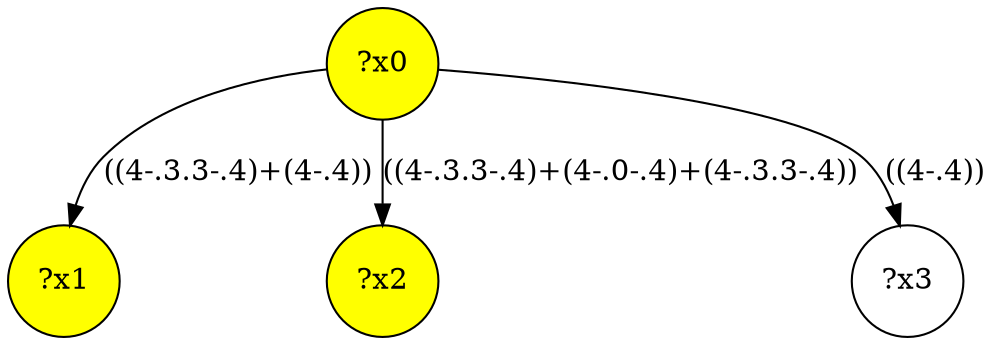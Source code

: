digraph g {
	x0 [fillcolor="yellow", style="filled," shape=circle, label="?x0"];
	x1 [fillcolor="yellow", style="filled," shape=circle, label="?x1"];
	x2 [fillcolor="yellow", style="filled," shape=circle, label="?x2"];
	x0 -> x1 [label="((4-.3.3-.4)+(4-.4))"];
	x0 -> x2 [label="((4-.3.3-.4)+(4-.0-.4)+(4-.3.3-.4))"];
	x3 [shape=circle, label="?x3"];
	x0 -> x3 [label="((4-.4))"];
}
